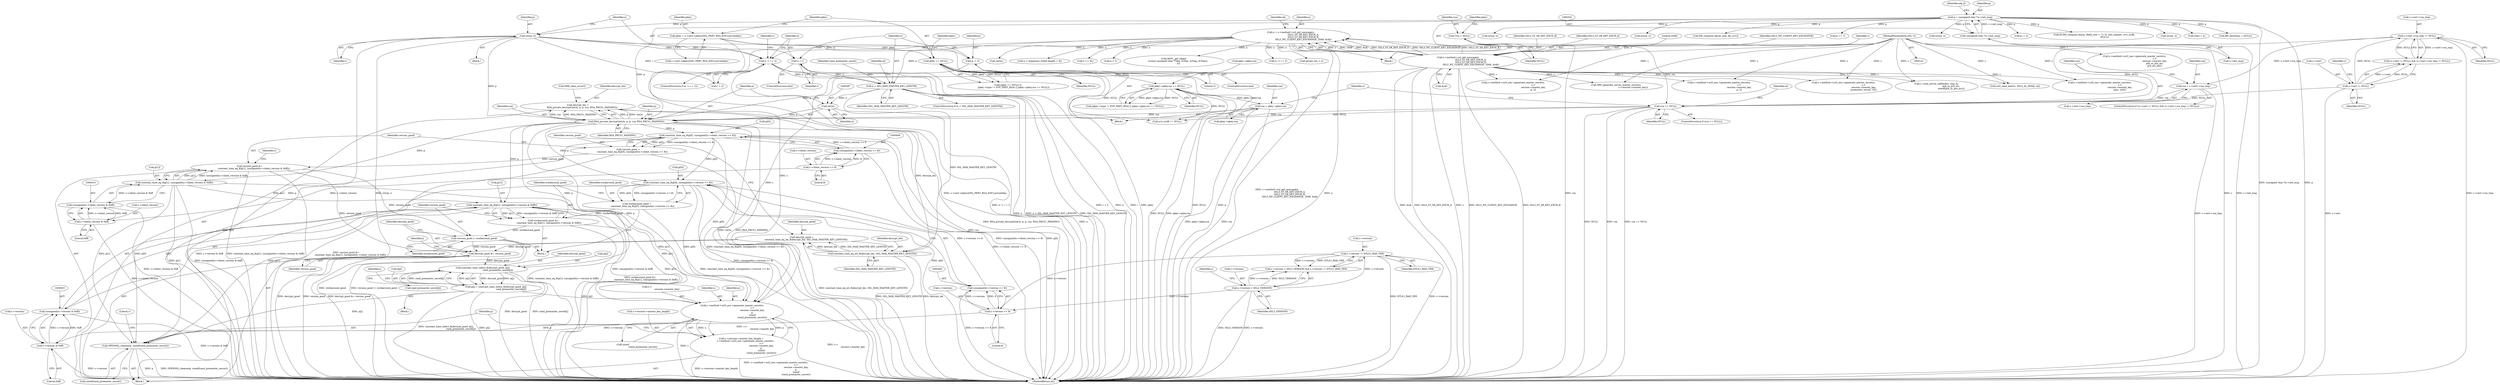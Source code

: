 digraph "0_openssl_3c66a669dfc7b3792f7af0758ea26fe8502ce70c@API" {
"1000462" [label="(Call,decrypt_good &= version_good)"];
"1000394" [label="(Call,decrypt_good =\n            constant_time_eq_int_8(decrypt_len, SSL_MAX_MASTER_KEY_LENGTH))"];
"1000396" [label="(Call,constant_time_eq_int_8(decrypt_len, SSL_MAX_MASTER_KEY_LENGTH))"];
"1000383" [label="(Call,decrypt_len =\n            RSA_private_decrypt((int)n, p, p, rsa, RSA_PKCS1_PADDING))"];
"1000385" [label="(Call,RSA_private_decrypt((int)n, p, p, rsa, RSA_PKCS1_PADDING))"];
"1000386" [label="(Call,(int)n)"];
"1000364" [label="(Call,n < SSL_MAX_MASTER_KEY_LENGTH)"];
"1000360" [label="(Call,n = i)"];
"1000330" [label="(Call,n2s(p, i))"];
"1000201" [label="(Call,p = (unsigned char *)s->init_msg)"];
"1000203" [label="(Call,(unsigned char *)s->init_msg)"];
"1000184" [label="(Call,n = s->method->ssl_get_message(s,\n                                   SSL3_ST_SR_KEY_EXCH_A,\n                                   SSL3_ST_SR_KEY_EXCH_B,\n                                   SSL3_MT_CLIENT_KEY_EXCHANGE, 2048, &ok))"];
"1000186" [label="(Call,s->method->ssl_get_message(s,\n                                   SSL3_ST_SR_KEY_EXCH_A,\n                                   SSL3_ST_SR_KEY_EXCH_B,\n                                   SSL3_MT_CLIENT_KEY_EXCHANGE, 2048, &ok))"];
"1000142" [label="(MethodParameterIn,SSL *s)"];
"1000334" [label="(Call,n != i + 2)"];
"1000356" [label="(Call,p -= 2)"];
"1000310" [label="(Call,rsa = pkey->pkey.rsa)"];
"1000295" [label="(Call,pkey->pkey.rsa == NULL)"];
"1000286" [label="(Call,pkey == NULL)"];
"1000273" [label="(Call,pkey = s->cert->pkeys[SSL_PKEY_RSA_ENC].privatekey)"];
"1000260" [label="(Call,rsa == NULL)"];
"1000252" [label="(Call,rsa = s->cert->rsa_tmp)"];
"1000245" [label="(Call,s->cert->rsa_tmp != NULL)"];
"1000240" [label="(Call,s->cert != NULL)"];
"1000151" [label="(Call,*rsa = NULL)"];
"1000459" [label="(Call,version_good |= workaround_good)"];
"1000412" [label="(Call,version_good &=\n            constant_time_eq_8(p[1], (unsigned)(s->client_version & 0xff)))"];
"1000399" [label="(Call,version_good =\n            constant_time_eq_8(p[0], (unsigned)(s->client_version >> 8)))"];
"1000401" [label="(Call,constant_time_eq_8(p[0], (unsigned)(s->client_version >> 8)))"];
"1000405" [label="(Call,(unsigned)(s->client_version >> 8))"];
"1000407" [label="(Call,s->client_version >> 8)"];
"1000414" [label="(Call,constant_time_eq_8(p[1], (unsigned)(s->client_version & 0xff)))"];
"1000418" [label="(Call,(unsigned)(s->client_version & 0xff))"];
"1000420" [label="(Call,s->client_version & 0xff)"];
"1000446" [label="(Call,workaround_good &=\n                constant_time_eq_8(p[1], (unsigned)(s->version & 0xff)))"];
"1000433" [label="(Call,workaround_good =\n                constant_time_eq_8(p[0], (unsigned)(s->version >> 8)))"];
"1000435" [label="(Call,constant_time_eq_8(p[0], (unsigned)(s->version >> 8)))"];
"1000439" [label="(Call,(unsigned)(s->version >> 8))"];
"1000441" [label="(Call,s->version >> 8)"];
"1000324" [label="(Call,s->version != DTLS1_BAD_VER)"];
"1000319" [label="(Call,s->version > SSL3_VERSION)"];
"1000448" [label="(Call,constant_time_eq_8(p[1], (unsigned)(s->version & 0xff)))"];
"1000452" [label="(Call,(unsigned)(s->version & 0xff))"];
"1000454" [label="(Call,s->version & 0xff)"];
"1000480" [label="(Call,constant_time_select_8(decrypt_good, p[j],\n                                          rand_premaster_secret[j]))"];
"1000476" [label="(Call,p[j] = constant_time_select_8(decrypt_good, p[j],\n                                          rand_premaster_secret[j]))"];
"1000494" [label="(Call,s->method->ssl3_enc->generate_master_secret(s,\n                                                        s->\n                                                        session->master_key,\n                                                        p,\n                                                        sizeof\n                                                        (rand_premaster_secret)))"];
"1000488" [label="(Call,s->session->master_key_length =\n            s->method->ssl3_enc->generate_master_secret(s,\n                                                        s->\n                                                        session->master_key,\n                                                        p,\n                                                        sizeof\n                                                        (rand_premaster_secret)))"];
"1000504" [label="(Call,OPENSSL_cleanse(p, sizeof(rand_premaster_secret)))"];
"1000449" [label="(Call,p[1])"];
"1000143" [label="(Block,)"];
"1000506" [label="(Call,sizeof(rand_premaster_secret))"];
"1000295" [label="(Call,pkey->pkey.rsa == NULL)"];
"1001566" [label="(Call,n2s(p, i))"];
"1000441" [label="(Call,s->version >> 8)"];
"1000454" [label="(Call,s->version & 0xff)"];
"1000407" [label="(Call,s->client_version >> 8)"];
"1000362" [label="(Identifier,i)"];
"1000191" [label="(Literal,2048)"];
"1000413" [label="(Identifier,version_good)"];
"1000254" [label="(Call,s->cert->rsa_tmp)"];
"1000246" [label="(Call,s->cert->rsa_tmp)"];
"1000253" [label="(Identifier,rsa)"];
"1000190" [label="(Identifier,SSL3_MT_CLIENT_KEY_EXCHANGE)"];
"1000431" [label="(Block,)"];
"1000274" [label="(Identifier,pkey)"];
"1000458" [label="(Literal,0xff)"];
"1000312" [label="(Call,pkey->pkey.rsa)"];
"1000532" [label="(Call,n2s(p, i))"];
"1002137" [label="(Call,ssl3_send_alert(s, SSL3_AL_FATAL, al))"];
"1000203" [label="(Call,(unsigned char *)s->init_msg)"];
"1000273" [label="(Call,pkey = s->cert->pkeys[SSL_PKEY_RSA_ENC].privatekey)"];
"1000414" [label="(Call,constant_time_eq_8(p[1], (unsigned)(s->client_version & 0xff)))"];
"1000415" [label="(Call,p[1])"];
"1000209" [label="(Identifier,alg_k)"];
"1000361" [label="(Identifier,n)"];
"1001570" [label="(Call,n != i + 2)"];
"1000421" [label="(Call,s->client_version)"];
"1000392" [label="(Identifier,RSA_PKCS1_PADDING)"];
"1000357" [label="(Identifier,p)"];
"1000196" [label="(Identifier,ok)"];
"1000481" [label="(Identifier,decrypt_good)"];
"1000187" [label="(Identifier,s)"];
"1000336" [label="(Call,i + 2)"];
"1000288" [label="(Identifier,NULL)"];
"1000495" [label="(Identifier,s)"];
"1000402" [label="(Call,p[0])"];
"1000424" [label="(Literal,0xff)"];
"1000482" [label="(Call,p[j])"];
"1000462" [label="(Call,decrypt_good &= version_good)"];
"1000393" [label="(Call,ERR_clear_error())"];
"1000418" [label="(Call,(unsigned)(s->client_version & 0xff))"];
"1000325" [label="(Call,s->version)"];
"1000261" [label="(Identifier,rsa)"];
"1000151" [label="(Call,*rsa = NULL)"];
"1000326" [label="(Identifier,s)"];
"1000296" [label="(Call,pkey->pkey.rsa)"];
"1000331" [label="(Identifier,p)"];
"1000442" [label="(Call,s->version)"];
"1000412" [label="(Call,version_good &=\n            constant_time_eq_8(p[1], (unsigned)(s->client_version & 0xff)))"];
"1000333" [label="(ControlStructure,if (n != i + 2))"];
"1000275" [label="(Call,s->cert->pkeys[SSL_PKEY_RSA_ENC].privatekey)"];
"1000334" [label="(Call,n != i + 2)"];
"1000364" [label="(Call,n < SSL_MAX_MASTER_KEY_LENGTH)"];
"1000360" [label="(Call,n = i)"];
"1000740" [label="(Call,DH_compute_key(p, pub, dh_srvr))"];
"1000420" [label="(Call,s->client_version & 0xff)"];
"1000488" [label="(Call,s->session->master_key_length =\n            s->method->ssl3_enc->generate_master_secret(s,\n                                                        s->\n                                                        session->master_key,\n                                                        p,\n                                                        sizeof\n                                                        (rand_premaster_secret)))"];
"1002135" [label="(Literal,1)"];
"1000391" [label="(Identifier,rsa)"];
"1001423" [label="(Call,p += 1)"];
"1000494" [label="(Call,s->method->ssl3_enc->generate_master_secret(s,\n                                                        s->\n                                                        session->master_key,\n                                                        p,\n                                                        sizeof\n                                                        (rand_premaster_secret)))"];
"1001810" [label="(Call,param_len > n)"];
"1000463" [label="(Identifier,decrypt_good)"];
"1000323" [label="(Identifier,SSL3_VERSION)"];
"1000398" [label="(Identifier,SSL_MAX_MASTER_KEY_LENGTH)"];
"1000390" [label="(Identifier,p)"];
"1000461" [label="(Identifier,workaround_good)"];
"1001801" [label="(Call,n2s(p, i))"];
"1000385" [label="(Call,RSA_private_decrypt((int)n, p, p, rsa, RSA_PKCS1_PADDING))"];
"1000575" [label="(Call,p -= 2)"];
"1001194" [label="(Call,s->method->ssl3_enc->generate_master_secret(s,\n                                                        s->\n                                                        session->master_key,\n                                                        pms, outl))"];
"1000156" [label="(Identifier,pkey)"];
"1000399" [label="(Call,version_good =\n            constant_time_eq_8(p[0], (unsigned)(s->client_version >> 8)))"];
"1000198" [label="(Call,(int)n)"];
"1000434" [label="(Identifier,workaround_good)"];
"1000239" [label="(Call,(s->cert != NULL) && (s->cert->rsa_tmp != NULL))"];
"1000265" [label="(Identifier,al)"];
"1000332" [label="(Identifier,i)"];
"1000446" [label="(Call,workaround_good &=\n                constant_time_eq_8(p[1], (unsigned)(s->version & 0xff)))"];
"1000324" [label="(Call,s->version != DTLS1_BAD_VER)"];
"1001475" [label="(Call,ECDH_compute_key(p, (field_size + 7) / 8, clnt_ecpoint, srvr_ecdh,\n                             NULL))"];
"1000856" [label="(Call,n < (long)(enc_ticket.length + 6))"];
"1000501" [label="(Identifier,p)"];
"1000452" [label="(Call,(unsigned)(s->version & 0xff))"];
"1000502" [label="(Call,sizeof\n                                                        (rand_premaster_secret))"];
"1000460" [label="(Identifier,version_good)"];
"1001525" [label="(Call,s->method->ssl3_enc->generate_master_secret(s,\n                                                        s->\n                                                        session->master_key,\n                                                        p, i))"];
"1000386" [label="(Call,(int)n)"];
"1000389" [label="(Identifier,p)"];
"1000847" [label="(Call,n2s(p, i))"];
"1000186" [label="(Call,s->method->ssl_get_message(s,\n                                   SSL3_ST_SR_KEY_EXCH_A,\n                                   SSL3_ST_SR_KEY_EXCH_B,\n                                   SSL3_MT_CLIENT_KEY_EXCHANGE, 2048, &ok))"];
"1000365" [label="(Identifier,n)"];
"1000142" [label="(MethodParameterIn,SSL *s)"];
"1000475" [label="(Block,)"];
"1000384" [label="(Identifier,decrypt_len)"];
"1000788" [label="(Call,s->method->ssl3_enc->generate_master_secret(s,\n                                                        s->\n                                                        session->master_key,\n                                                        p, i))"];
"1000251" [label="(Identifier,NULL)"];
"1000401" [label="(Call,constant_time_eq_8(p[0], (unsigned)(s->client_version >> 8)))"];
"1000480" [label="(Call,constant_time_select_8(decrypt_good, p[j],\n                                          rand_premaster_secret[j]))"];
"1000405" [label="(Call,(unsigned)(s->client_version >> 8))"];
"1000244" [label="(Identifier,NULL)"];
"1000285" [label="(Call,(pkey == NULL) ||\n                (pkey->type != EVP_PKEY_RSA) || (pkey->pkey.rsa == NULL))"];
"1000476" [label="(Call,p[j] = constant_time_select_8(decrypt_good, p[j],\n                                          rand_premaster_secret[j]))"];
"1000260" [label="(Call,rsa == NULL)"];
"1000248" [label="(Identifier,s)"];
"1000378" [label="(Identifier,rand_premaster_secret)"];
"1000474" [label="(Identifier,j)"];
"1000411" [label="(Literal,8)"];
"1000245" [label="(Call,s->cert->rsa_tmp != NULL)"];
"1000292" [label="(Identifier,pkey)"];
"1000287" [label="(Identifier,pkey)"];
"1000185" [label="(Identifier,n)"];
"1000436" [label="(Call,p[0])"];
"1000433" [label="(Call,workaround_good =\n                constant_time_eq_8(p[0], (unsigned)(s->version >> 8)))"];
"1000335" [label="(Identifier,n)"];
"1000223" [label="(Block,)"];
"1000189" [label="(Identifier,SSL3_ST_SR_KEY_EXCH_B)"];
"1000344" [label="(Identifier,s)"];
"1001346" [label="(Call,n == 0L)"];
"1000328" [label="(Identifier,DTLS1_BAD_VER)"];
"1000400" [label="(Identifier,version_good)"];
"1000192" [label="(Call,&ok)"];
"1000301" [label="(Identifier,NULL)"];
"1000272" [label="(Block,)"];
"1000238" [label="(ControlStructure,if ((s->cert != NULL) && (s->cert->rsa_tmp != NULL)))"];
"1000467" [label="(Identifier,j)"];
"1000330" [label="(Call,n2s(p, i))"];
"1000445" [label="(Literal,8)"];
"1001914" [label="(Call,SRP_generate_server_master_secret(s,\n                                               s->session->master_key))"];
"1000240" [label="(Call,s->cert != NULL)"];
"1000394" [label="(Call,decrypt_good =\n            constant_time_eq_int_8(decrypt_len, SSL_MAX_MASTER_KEY_LENGTH))"];
"1000202" [label="(Identifier,p)"];
"1002082" [label="(Call,s->method->ssl3_enc->generate_master_secret(s,\n                                                        s->\n                                                        session->master_key,\n                                                        premaster_secret, 32))"];
"1000201" [label="(Call,p = (unsigned char *)s->init_msg)"];
"1000356" [label="(Call,p -= 2)"];
"1000395" [label="(Identifier,decrypt_good)"];
"1000383" [label="(Call,decrypt_len =\n            RSA_private_decrypt((int)n, p, p, rsa, RSA_PKCS1_PADDING))"];
"1000528" [label="(Call,n > 1)"];
"1000408" [label="(Call,s->client_version)"];
"1000321" [label="(Identifier,s)"];
"1000289" [label="(Call,(pkey->type != EVP_PKEY_RSA) || (pkey->pkey.rsa == NULL))"];
"1000205" [label="(Call,s->init_msg)"];
"1000184" [label="(Call,n = s->method->ssl_get_message(s,\n                                   SSL3_ST_SR_KEY_EXCH_A,\n                                   SSL3_ST_SR_KEY_EXCH_B,\n                                   SSL3_MT_CLIENT_KEY_EXCHANGE, 2048, &ok))"];
"1000318" [label="(Call,s->version > SSL3_VERSION && s->version != DTLS1_BAD_VER)"];
"1002147" [label="(Call,srvr_ecdh != NULL)"];
"1000153" [label="(Identifier,NULL)"];
"1000241" [label="(Call,s->cert)"];
"1000428" [label="(Identifier,s)"];
"1000489" [label="(Call,s->session->master_key_length)"];
"1000319" [label="(Call,s->version > SSL3_VERSION)"];
"1002030" [label="(Call,ASN1_get_object\n            ((const unsigned char **)&p, &Tlen, &Ttag, &Tclass,\n             n))"];
"1000355" [label="(ControlStructure,else)"];
"1000504" [label="(Call,OPENSSL_cleanse(p, sizeof(rand_premaster_secret)))"];
"1000311" [label="(Identifier,rsa)"];
"1000363" [label="(ControlStructure,if (n < SSL_MAX_MASTER_KEY_LENGTH))"];
"1000447" [label="(Identifier,workaround_good)"];
"1000477" [label="(Call,p[j])"];
"1000448" [label="(Call,constant_time_eq_8(p[1], (unsigned)(s->version & 0xff)))"];
"1000485" [label="(Call,rand_premaster_secret[j])"];
"1001772" [label="(Call,s->method->ssl3_enc->generate_master_secret(s,\n                                                        s->\n                                                        session->master_key,\n                                                        psk_or_pre_ms,\n                                                        pre_ms_len))"];
"1000369" [label="(Identifier,al)"];
"1002162" [label="(MethodReturn,int)"];
"1000310" [label="(Call,rsa = pkey->pkey.rsa)"];
"1000496" [label="(Call,s->\n                                                        session->master_key)"];
"1000464" [label="(Identifier,version_good)"];
"1000397" [label="(Identifier,decrypt_len)"];
"1000262" [label="(Identifier,NULL)"];
"1000435" [label="(Call,constant_time_eq_8(p[0], (unsigned)(s->version >> 8)))"];
"1000152" [label="(Identifier,rsa)"];
"1000455" [label="(Call,s->version)"];
"1000388" [label="(Identifier,n)"];
"1000396" [label="(Call,constant_time_eq_int_8(decrypt_len, SSL_MAX_MASTER_KEY_LENGTH))"];
"1000286" [label="(Call,pkey == NULL)"];
"1002055" [label="(Call,start = p)"];
"1000505" [label="(Identifier,p)"];
"1000259" [label="(ControlStructure,if (rsa == NULL))"];
"1000725" [label="(Call,BN_bin2bn(p, i, NULL))"];
"1001616" [label="(Call,s->psk_server_callback(s, tmp_id,\n                                         psk_or_pre_ms,\n                                         sizeof(psk_or_pre_ms)))"];
"1000329" [label="(Block,)"];
"1000188" [label="(Identifier,SSL3_ST_SR_KEY_EXCH_A)"];
"1000320" [label="(Call,s->version)"];
"1000358" [label="(Literal,2)"];
"1000439" [label="(Call,(unsigned)(s->version >> 8))"];
"1000252" [label="(Call,rsa = s->cert->rsa_tmp)"];
"1000359" [label="(ControlStructure,else)"];
"1000459" [label="(Call,version_good |= workaround_good)"];
"1000366" [label="(Identifier,SSL_MAX_MASTER_KEY_LENGTH)"];
"1000462" -> "1000223"  [label="AST: "];
"1000462" -> "1000464"  [label="CFG: "];
"1000463" -> "1000462"  [label="AST: "];
"1000464" -> "1000462"  [label="AST: "];
"1000467" -> "1000462"  [label="CFG: "];
"1000462" -> "1002162"  [label="DDG: decrypt_good"];
"1000462" -> "1002162"  [label="DDG: version_good"];
"1000462" -> "1002162"  [label="DDG: decrypt_good &= version_good"];
"1000394" -> "1000462"  [label="DDG: decrypt_good"];
"1000459" -> "1000462"  [label="DDG: version_good"];
"1000412" -> "1000462"  [label="DDG: version_good"];
"1000462" -> "1000480"  [label="DDG: decrypt_good"];
"1000394" -> "1000223"  [label="AST: "];
"1000394" -> "1000396"  [label="CFG: "];
"1000395" -> "1000394"  [label="AST: "];
"1000396" -> "1000394"  [label="AST: "];
"1000400" -> "1000394"  [label="CFG: "];
"1000394" -> "1002162"  [label="DDG: constant_time_eq_int_8(decrypt_len, SSL_MAX_MASTER_KEY_LENGTH)"];
"1000396" -> "1000394"  [label="DDG: decrypt_len"];
"1000396" -> "1000394"  [label="DDG: SSL_MAX_MASTER_KEY_LENGTH"];
"1000396" -> "1000398"  [label="CFG: "];
"1000397" -> "1000396"  [label="AST: "];
"1000398" -> "1000396"  [label="AST: "];
"1000396" -> "1002162"  [label="DDG: decrypt_len"];
"1000396" -> "1002162"  [label="DDG: SSL_MAX_MASTER_KEY_LENGTH"];
"1000383" -> "1000396"  [label="DDG: decrypt_len"];
"1000364" -> "1000396"  [label="DDG: SSL_MAX_MASTER_KEY_LENGTH"];
"1000383" -> "1000223"  [label="AST: "];
"1000383" -> "1000385"  [label="CFG: "];
"1000384" -> "1000383"  [label="AST: "];
"1000385" -> "1000383"  [label="AST: "];
"1000393" -> "1000383"  [label="CFG: "];
"1000383" -> "1002162"  [label="DDG: RSA_private_decrypt((int)n, p, p, rsa, RSA_PKCS1_PADDING)"];
"1000385" -> "1000383"  [label="DDG: p"];
"1000385" -> "1000383"  [label="DDG: (int)n"];
"1000385" -> "1000383"  [label="DDG: rsa"];
"1000385" -> "1000383"  [label="DDG: RSA_PKCS1_PADDING"];
"1000385" -> "1000392"  [label="CFG: "];
"1000386" -> "1000385"  [label="AST: "];
"1000389" -> "1000385"  [label="AST: "];
"1000390" -> "1000385"  [label="AST: "];
"1000391" -> "1000385"  [label="AST: "];
"1000392" -> "1000385"  [label="AST: "];
"1000385" -> "1002162"  [label="DDG: RSA_PKCS1_PADDING"];
"1000385" -> "1002162"  [label="DDG: rsa"];
"1000385" -> "1002162"  [label="DDG: (int)n"];
"1000386" -> "1000385"  [label="DDG: n"];
"1000330" -> "1000385"  [label="DDG: p"];
"1000356" -> "1000385"  [label="DDG: p"];
"1000201" -> "1000385"  [label="DDG: p"];
"1000310" -> "1000385"  [label="DDG: rsa"];
"1000260" -> "1000385"  [label="DDG: rsa"];
"1000385" -> "1000401"  [label="DDG: p"];
"1000385" -> "1000414"  [label="DDG: p"];
"1000385" -> "1000435"  [label="DDG: p"];
"1000385" -> "1000448"  [label="DDG: p"];
"1000385" -> "1000480"  [label="DDG: p"];
"1000385" -> "1000494"  [label="DDG: p"];
"1000386" -> "1000388"  [label="CFG: "];
"1000387" -> "1000386"  [label="AST: "];
"1000388" -> "1000386"  [label="AST: "];
"1000389" -> "1000386"  [label="CFG: "];
"1000386" -> "1002162"  [label="DDG: n"];
"1000364" -> "1000386"  [label="DDG: n"];
"1000364" -> "1000363"  [label="AST: "];
"1000364" -> "1000366"  [label="CFG: "];
"1000365" -> "1000364"  [label="AST: "];
"1000366" -> "1000364"  [label="AST: "];
"1000369" -> "1000364"  [label="CFG: "];
"1000378" -> "1000364"  [label="CFG: "];
"1000364" -> "1002162"  [label="DDG: n"];
"1000364" -> "1002162"  [label="DDG: n < SSL_MAX_MASTER_KEY_LENGTH"];
"1000364" -> "1002162"  [label="DDG: SSL_MAX_MASTER_KEY_LENGTH"];
"1000360" -> "1000364"  [label="DDG: n"];
"1000184" -> "1000364"  [label="DDG: n"];
"1000334" -> "1000364"  [label="DDG: n"];
"1000360" -> "1000359"  [label="AST: "];
"1000360" -> "1000362"  [label="CFG: "];
"1000361" -> "1000360"  [label="AST: "];
"1000362" -> "1000360"  [label="AST: "];
"1000365" -> "1000360"  [label="CFG: "];
"1000360" -> "1002162"  [label="DDG: i"];
"1000330" -> "1000360"  [label="DDG: i"];
"1000330" -> "1000329"  [label="AST: "];
"1000330" -> "1000332"  [label="CFG: "];
"1000331" -> "1000330"  [label="AST: "];
"1000332" -> "1000330"  [label="AST: "];
"1000335" -> "1000330"  [label="CFG: "];
"1000330" -> "1002162"  [label="DDG: p"];
"1000330" -> "1002162"  [label="DDG: n2s(p, i)"];
"1000201" -> "1000330"  [label="DDG: p"];
"1000330" -> "1000334"  [label="DDG: i"];
"1000330" -> "1000336"  [label="DDG: i"];
"1000330" -> "1000356"  [label="DDG: p"];
"1000201" -> "1000143"  [label="AST: "];
"1000201" -> "1000203"  [label="CFG: "];
"1000202" -> "1000201"  [label="AST: "];
"1000203" -> "1000201"  [label="AST: "];
"1000209" -> "1000201"  [label="CFG: "];
"1000201" -> "1002162"  [label="DDG: (unsigned char *)s->init_msg"];
"1000201" -> "1002162"  [label="DDG: p"];
"1000203" -> "1000201"  [label="DDG: s->init_msg"];
"1000201" -> "1000532"  [label="DDG: p"];
"1000201" -> "1000575"  [label="DDG: p"];
"1000201" -> "1000725"  [label="DDG: p"];
"1000201" -> "1000740"  [label="DDG: p"];
"1000201" -> "1000847"  [label="DDG: p"];
"1000201" -> "1001423"  [label="DDG: p"];
"1000201" -> "1001475"  [label="DDG: p"];
"1000201" -> "1001566"  [label="DDG: p"];
"1000201" -> "1001801"  [label="DDG: p"];
"1000201" -> "1002055"  [label="DDG: p"];
"1000203" -> "1000205"  [label="CFG: "];
"1000204" -> "1000203"  [label="AST: "];
"1000205" -> "1000203"  [label="AST: "];
"1000203" -> "1002162"  [label="DDG: s->init_msg"];
"1000184" -> "1000143"  [label="AST: "];
"1000184" -> "1000186"  [label="CFG: "];
"1000185" -> "1000184"  [label="AST: "];
"1000186" -> "1000184"  [label="AST: "];
"1000196" -> "1000184"  [label="CFG: "];
"1000184" -> "1002162"  [label="DDG: s->method->ssl_get_message(s,\n                                   SSL3_ST_SR_KEY_EXCH_A,\n                                   SSL3_ST_SR_KEY_EXCH_B,\n                                   SSL3_MT_CLIENT_KEY_EXCHANGE, 2048, &ok)"];
"1000184" -> "1002162"  [label="DDG: n"];
"1000186" -> "1000184"  [label="DDG: s"];
"1000186" -> "1000184"  [label="DDG: 2048"];
"1000186" -> "1000184"  [label="DDG: &ok"];
"1000186" -> "1000184"  [label="DDG: SSL3_ST_SR_KEY_EXCH_A"];
"1000186" -> "1000184"  [label="DDG: SSL3_MT_CLIENT_KEY_EXCHANGE"];
"1000186" -> "1000184"  [label="DDG: SSL3_ST_SR_KEY_EXCH_B"];
"1000184" -> "1000198"  [label="DDG: n"];
"1000184" -> "1000334"  [label="DDG: n"];
"1000184" -> "1000528"  [label="DDG: n"];
"1000184" -> "1000856"  [label="DDG: n"];
"1000184" -> "1001346"  [label="DDG: n"];
"1000184" -> "1001570"  [label="DDG: n"];
"1000184" -> "1001810"  [label="DDG: n"];
"1000184" -> "1002030"  [label="DDG: n"];
"1000186" -> "1000192"  [label="CFG: "];
"1000187" -> "1000186"  [label="AST: "];
"1000188" -> "1000186"  [label="AST: "];
"1000189" -> "1000186"  [label="AST: "];
"1000190" -> "1000186"  [label="AST: "];
"1000191" -> "1000186"  [label="AST: "];
"1000192" -> "1000186"  [label="AST: "];
"1000186" -> "1002162"  [label="DDG: SSL3_ST_SR_KEY_EXCH_A"];
"1000186" -> "1002162"  [label="DDG: s"];
"1000186" -> "1002162"  [label="DDG: SSL3_MT_CLIENT_KEY_EXCHANGE"];
"1000186" -> "1002162"  [label="DDG: SSL3_ST_SR_KEY_EXCH_B"];
"1000186" -> "1002162"  [label="DDG: &ok"];
"1000142" -> "1000186"  [label="DDG: s"];
"1000186" -> "1000494"  [label="DDG: s"];
"1000186" -> "1000788"  [label="DDG: s"];
"1000186" -> "1001194"  [label="DDG: s"];
"1000186" -> "1001525"  [label="DDG: s"];
"1000186" -> "1001616"  [label="DDG: s"];
"1000186" -> "1001914"  [label="DDG: s"];
"1000186" -> "1002082"  [label="DDG: s"];
"1000186" -> "1002137"  [label="DDG: s"];
"1000142" -> "1000141"  [label="AST: "];
"1000142" -> "1002162"  [label="DDG: s"];
"1000142" -> "1000494"  [label="DDG: s"];
"1000142" -> "1000788"  [label="DDG: s"];
"1000142" -> "1001194"  [label="DDG: s"];
"1000142" -> "1001525"  [label="DDG: s"];
"1000142" -> "1001616"  [label="DDG: s"];
"1000142" -> "1001772"  [label="DDG: s"];
"1000142" -> "1001914"  [label="DDG: s"];
"1000142" -> "1002082"  [label="DDG: s"];
"1000142" -> "1002137"  [label="DDG: s"];
"1000334" -> "1000333"  [label="AST: "];
"1000334" -> "1000336"  [label="CFG: "];
"1000335" -> "1000334"  [label="AST: "];
"1000336" -> "1000334"  [label="AST: "];
"1000344" -> "1000334"  [label="CFG: "];
"1000361" -> "1000334"  [label="CFG: "];
"1000334" -> "1002162"  [label="DDG: n != i + 2"];
"1000334" -> "1002162"  [label="DDG: i + 2"];
"1000334" -> "1002162"  [label="DDG: n"];
"1000356" -> "1000355"  [label="AST: "];
"1000356" -> "1000358"  [label="CFG: "];
"1000357" -> "1000356"  [label="AST: "];
"1000358" -> "1000356"  [label="AST: "];
"1000365" -> "1000356"  [label="CFG: "];
"1000356" -> "1002162"  [label="DDG: p"];
"1000310" -> "1000272"  [label="AST: "];
"1000310" -> "1000312"  [label="CFG: "];
"1000311" -> "1000310"  [label="AST: "];
"1000312" -> "1000310"  [label="AST: "];
"1000321" -> "1000310"  [label="CFG: "];
"1000310" -> "1002162"  [label="DDG: pkey->pkey.rsa"];
"1000310" -> "1002162"  [label="DDG: rsa"];
"1000295" -> "1000310"  [label="DDG: pkey->pkey.rsa"];
"1000295" -> "1000289"  [label="AST: "];
"1000295" -> "1000301"  [label="CFG: "];
"1000296" -> "1000295"  [label="AST: "];
"1000301" -> "1000295"  [label="AST: "];
"1000289" -> "1000295"  [label="CFG: "];
"1000295" -> "1002162"  [label="DDG: pkey->pkey.rsa"];
"1000295" -> "1002162"  [label="DDG: NULL"];
"1000295" -> "1000289"  [label="DDG: pkey->pkey.rsa"];
"1000295" -> "1000289"  [label="DDG: NULL"];
"1000286" -> "1000295"  [label="DDG: NULL"];
"1000295" -> "1002147"  [label="DDG: NULL"];
"1000286" -> "1000285"  [label="AST: "];
"1000286" -> "1000288"  [label="CFG: "];
"1000287" -> "1000286"  [label="AST: "];
"1000288" -> "1000286"  [label="AST: "];
"1000292" -> "1000286"  [label="CFG: "];
"1000285" -> "1000286"  [label="CFG: "];
"1000286" -> "1002162"  [label="DDG: pkey"];
"1000286" -> "1002162"  [label="DDG: NULL"];
"1000286" -> "1000285"  [label="DDG: pkey"];
"1000286" -> "1000285"  [label="DDG: NULL"];
"1000273" -> "1000286"  [label="DDG: pkey"];
"1000286" -> "1002147"  [label="DDG: NULL"];
"1000273" -> "1000272"  [label="AST: "];
"1000273" -> "1000275"  [label="CFG: "];
"1000274" -> "1000273"  [label="AST: "];
"1000275" -> "1000273"  [label="AST: "];
"1000287" -> "1000273"  [label="CFG: "];
"1000273" -> "1002162"  [label="DDG: s->cert->pkeys[SSL_PKEY_RSA_ENC].privatekey"];
"1000260" -> "1000259"  [label="AST: "];
"1000260" -> "1000262"  [label="CFG: "];
"1000261" -> "1000260"  [label="AST: "];
"1000262" -> "1000260"  [label="AST: "];
"1000265" -> "1000260"  [label="CFG: "];
"1000321" -> "1000260"  [label="CFG: "];
"1000260" -> "1002162"  [label="DDG: rsa == NULL"];
"1000260" -> "1002162"  [label="DDG: NULL"];
"1000260" -> "1002162"  [label="DDG: rsa"];
"1000252" -> "1000260"  [label="DDG: rsa"];
"1000151" -> "1000260"  [label="DDG: rsa"];
"1000245" -> "1000260"  [label="DDG: NULL"];
"1000240" -> "1000260"  [label="DDG: NULL"];
"1000260" -> "1002147"  [label="DDG: NULL"];
"1000252" -> "1000238"  [label="AST: "];
"1000252" -> "1000254"  [label="CFG: "];
"1000253" -> "1000252"  [label="AST: "];
"1000254" -> "1000252"  [label="AST: "];
"1000261" -> "1000252"  [label="CFG: "];
"1000252" -> "1002162"  [label="DDG: s->cert->rsa_tmp"];
"1000245" -> "1000252"  [label="DDG: s->cert->rsa_tmp"];
"1000245" -> "1000239"  [label="AST: "];
"1000245" -> "1000251"  [label="CFG: "];
"1000246" -> "1000245"  [label="AST: "];
"1000251" -> "1000245"  [label="AST: "];
"1000239" -> "1000245"  [label="CFG: "];
"1000245" -> "1002162"  [label="DDG: s->cert->rsa_tmp"];
"1000245" -> "1000239"  [label="DDG: s->cert->rsa_tmp"];
"1000245" -> "1000239"  [label="DDG: NULL"];
"1000240" -> "1000245"  [label="DDG: NULL"];
"1000240" -> "1000239"  [label="AST: "];
"1000240" -> "1000244"  [label="CFG: "];
"1000241" -> "1000240"  [label="AST: "];
"1000244" -> "1000240"  [label="AST: "];
"1000248" -> "1000240"  [label="CFG: "];
"1000239" -> "1000240"  [label="CFG: "];
"1000240" -> "1002162"  [label="DDG: s->cert"];
"1000240" -> "1000239"  [label="DDG: s->cert"];
"1000240" -> "1000239"  [label="DDG: NULL"];
"1000151" -> "1000143"  [label="AST: "];
"1000151" -> "1000153"  [label="CFG: "];
"1000152" -> "1000151"  [label="AST: "];
"1000153" -> "1000151"  [label="AST: "];
"1000156" -> "1000151"  [label="CFG: "];
"1000151" -> "1002162"  [label="DDG: rsa"];
"1000459" -> "1000431"  [label="AST: "];
"1000459" -> "1000461"  [label="CFG: "];
"1000460" -> "1000459"  [label="AST: "];
"1000461" -> "1000459"  [label="AST: "];
"1000463" -> "1000459"  [label="CFG: "];
"1000459" -> "1002162"  [label="DDG: workaround_good"];
"1000459" -> "1002162"  [label="DDG: version_good |= workaround_good"];
"1000412" -> "1000459"  [label="DDG: version_good"];
"1000446" -> "1000459"  [label="DDG: workaround_good"];
"1000412" -> "1000223"  [label="AST: "];
"1000412" -> "1000414"  [label="CFG: "];
"1000413" -> "1000412"  [label="AST: "];
"1000414" -> "1000412"  [label="AST: "];
"1000428" -> "1000412"  [label="CFG: "];
"1000412" -> "1002162"  [label="DDG: version_good &=\n            constant_time_eq_8(p[1], (unsigned)(s->client_version & 0xff))"];
"1000412" -> "1002162"  [label="DDG: constant_time_eq_8(p[1], (unsigned)(s->client_version & 0xff))"];
"1000399" -> "1000412"  [label="DDG: version_good"];
"1000414" -> "1000412"  [label="DDG: p[1]"];
"1000414" -> "1000412"  [label="DDG: (unsigned)(s->client_version & 0xff)"];
"1000399" -> "1000223"  [label="AST: "];
"1000399" -> "1000401"  [label="CFG: "];
"1000400" -> "1000399"  [label="AST: "];
"1000401" -> "1000399"  [label="AST: "];
"1000413" -> "1000399"  [label="CFG: "];
"1000399" -> "1002162"  [label="DDG: constant_time_eq_8(p[0], (unsigned)(s->client_version >> 8))"];
"1000401" -> "1000399"  [label="DDG: p[0]"];
"1000401" -> "1000399"  [label="DDG: (unsigned)(s->client_version >> 8)"];
"1000401" -> "1000405"  [label="CFG: "];
"1000402" -> "1000401"  [label="AST: "];
"1000405" -> "1000401"  [label="AST: "];
"1000401" -> "1002162"  [label="DDG: (unsigned)(s->client_version >> 8)"];
"1000401" -> "1002162"  [label="DDG: p[0]"];
"1000405" -> "1000401"  [label="DDG: s->client_version >> 8"];
"1000401" -> "1000435"  [label="DDG: p[0]"];
"1000401" -> "1000494"  [label="DDG: p[0]"];
"1000401" -> "1000504"  [label="DDG: p[0]"];
"1000405" -> "1000407"  [label="CFG: "];
"1000406" -> "1000405"  [label="AST: "];
"1000407" -> "1000405"  [label="AST: "];
"1000405" -> "1002162"  [label="DDG: s->client_version >> 8"];
"1000407" -> "1000405"  [label="DDG: s->client_version"];
"1000407" -> "1000405"  [label="DDG: 8"];
"1000407" -> "1000411"  [label="CFG: "];
"1000408" -> "1000407"  [label="AST: "];
"1000411" -> "1000407"  [label="AST: "];
"1000407" -> "1000420"  [label="DDG: s->client_version"];
"1000414" -> "1000418"  [label="CFG: "];
"1000415" -> "1000414"  [label="AST: "];
"1000418" -> "1000414"  [label="AST: "];
"1000414" -> "1002162"  [label="DDG: (unsigned)(s->client_version & 0xff)"];
"1000414" -> "1002162"  [label="DDG: p[1]"];
"1000418" -> "1000414"  [label="DDG: s->client_version & 0xff"];
"1000414" -> "1000448"  [label="DDG: p[1]"];
"1000414" -> "1000494"  [label="DDG: p[1]"];
"1000414" -> "1000504"  [label="DDG: p[1]"];
"1000418" -> "1000420"  [label="CFG: "];
"1000419" -> "1000418"  [label="AST: "];
"1000420" -> "1000418"  [label="AST: "];
"1000418" -> "1002162"  [label="DDG: s->client_version & 0xff"];
"1000420" -> "1000418"  [label="DDG: s->client_version"];
"1000420" -> "1000418"  [label="DDG: 0xff"];
"1000420" -> "1000424"  [label="CFG: "];
"1000421" -> "1000420"  [label="AST: "];
"1000424" -> "1000420"  [label="AST: "];
"1000420" -> "1002162"  [label="DDG: s->client_version"];
"1000446" -> "1000431"  [label="AST: "];
"1000446" -> "1000448"  [label="CFG: "];
"1000447" -> "1000446"  [label="AST: "];
"1000448" -> "1000446"  [label="AST: "];
"1000460" -> "1000446"  [label="CFG: "];
"1000446" -> "1002162"  [label="DDG: workaround_good &=\n                constant_time_eq_8(p[1], (unsigned)(s->version & 0xff))"];
"1000446" -> "1002162"  [label="DDG: constant_time_eq_8(p[1], (unsigned)(s->version & 0xff))"];
"1000433" -> "1000446"  [label="DDG: workaround_good"];
"1000448" -> "1000446"  [label="DDG: p[1]"];
"1000448" -> "1000446"  [label="DDG: (unsigned)(s->version & 0xff)"];
"1000433" -> "1000431"  [label="AST: "];
"1000433" -> "1000435"  [label="CFG: "];
"1000434" -> "1000433"  [label="AST: "];
"1000435" -> "1000433"  [label="AST: "];
"1000447" -> "1000433"  [label="CFG: "];
"1000433" -> "1002162"  [label="DDG: constant_time_eq_8(p[0], (unsigned)(s->version >> 8))"];
"1000435" -> "1000433"  [label="DDG: p[0]"];
"1000435" -> "1000433"  [label="DDG: (unsigned)(s->version >> 8)"];
"1000435" -> "1000439"  [label="CFG: "];
"1000436" -> "1000435"  [label="AST: "];
"1000439" -> "1000435"  [label="AST: "];
"1000435" -> "1002162"  [label="DDG: p[0]"];
"1000435" -> "1002162"  [label="DDG: (unsigned)(s->version >> 8)"];
"1000439" -> "1000435"  [label="DDG: s->version >> 8"];
"1000435" -> "1000494"  [label="DDG: p[0]"];
"1000435" -> "1000504"  [label="DDG: p[0]"];
"1000439" -> "1000441"  [label="CFG: "];
"1000440" -> "1000439"  [label="AST: "];
"1000441" -> "1000439"  [label="AST: "];
"1000439" -> "1002162"  [label="DDG: s->version >> 8"];
"1000441" -> "1000439"  [label="DDG: s->version"];
"1000441" -> "1000439"  [label="DDG: 8"];
"1000441" -> "1000445"  [label="CFG: "];
"1000442" -> "1000441"  [label="AST: "];
"1000445" -> "1000441"  [label="AST: "];
"1000324" -> "1000441"  [label="DDG: s->version"];
"1000319" -> "1000441"  [label="DDG: s->version"];
"1000441" -> "1000454"  [label="DDG: s->version"];
"1000324" -> "1000318"  [label="AST: "];
"1000324" -> "1000328"  [label="CFG: "];
"1000325" -> "1000324"  [label="AST: "];
"1000328" -> "1000324"  [label="AST: "];
"1000318" -> "1000324"  [label="CFG: "];
"1000324" -> "1002162"  [label="DDG: DTLS1_BAD_VER"];
"1000324" -> "1002162"  [label="DDG: s->version"];
"1000324" -> "1000318"  [label="DDG: s->version"];
"1000324" -> "1000318"  [label="DDG: DTLS1_BAD_VER"];
"1000319" -> "1000324"  [label="DDG: s->version"];
"1000319" -> "1000318"  [label="AST: "];
"1000319" -> "1000323"  [label="CFG: "];
"1000320" -> "1000319"  [label="AST: "];
"1000323" -> "1000319"  [label="AST: "];
"1000326" -> "1000319"  [label="CFG: "];
"1000318" -> "1000319"  [label="CFG: "];
"1000319" -> "1002162"  [label="DDG: SSL3_VERSION"];
"1000319" -> "1002162"  [label="DDG: s->version"];
"1000319" -> "1000318"  [label="DDG: s->version"];
"1000319" -> "1000318"  [label="DDG: SSL3_VERSION"];
"1000448" -> "1000452"  [label="CFG: "];
"1000449" -> "1000448"  [label="AST: "];
"1000452" -> "1000448"  [label="AST: "];
"1000448" -> "1002162"  [label="DDG: (unsigned)(s->version & 0xff)"];
"1000448" -> "1002162"  [label="DDG: p[1]"];
"1000452" -> "1000448"  [label="DDG: s->version & 0xff"];
"1000448" -> "1000494"  [label="DDG: p[1]"];
"1000448" -> "1000504"  [label="DDG: p[1]"];
"1000452" -> "1000454"  [label="CFG: "];
"1000453" -> "1000452"  [label="AST: "];
"1000454" -> "1000452"  [label="AST: "];
"1000452" -> "1002162"  [label="DDG: s->version & 0xff"];
"1000454" -> "1000452"  [label="DDG: s->version"];
"1000454" -> "1000452"  [label="DDG: 0xff"];
"1000454" -> "1000458"  [label="CFG: "];
"1000455" -> "1000454"  [label="AST: "];
"1000458" -> "1000454"  [label="AST: "];
"1000454" -> "1002162"  [label="DDG: s->version"];
"1000480" -> "1000476"  [label="AST: "];
"1000480" -> "1000485"  [label="CFG: "];
"1000481" -> "1000480"  [label="AST: "];
"1000482" -> "1000480"  [label="AST: "];
"1000485" -> "1000480"  [label="AST: "];
"1000476" -> "1000480"  [label="CFG: "];
"1000480" -> "1002162"  [label="DDG: decrypt_good"];
"1000480" -> "1002162"  [label="DDG: rand_premaster_secret[j]"];
"1000480" -> "1000476"  [label="DDG: decrypt_good"];
"1000480" -> "1000476"  [label="DDG: p[j]"];
"1000480" -> "1000476"  [label="DDG: rand_premaster_secret[j]"];
"1000476" -> "1000480"  [label="DDG: p[j]"];
"1000476" -> "1000475"  [label="AST: "];
"1000477" -> "1000476"  [label="AST: "];
"1000474" -> "1000476"  [label="CFG: "];
"1000476" -> "1002162"  [label="DDG: p[j]"];
"1000476" -> "1002162"  [label="DDG: constant_time_select_8(decrypt_good, p[j],\n                                          rand_premaster_secret[j])"];
"1000476" -> "1000494"  [label="DDG: p[j]"];
"1000476" -> "1000504"  [label="DDG: p[j]"];
"1000494" -> "1000488"  [label="AST: "];
"1000494" -> "1000502"  [label="CFG: "];
"1000495" -> "1000494"  [label="AST: "];
"1000496" -> "1000494"  [label="AST: "];
"1000501" -> "1000494"  [label="AST: "];
"1000502" -> "1000494"  [label="AST: "];
"1000488" -> "1000494"  [label="CFG: "];
"1000494" -> "1002162"  [label="DDG: s->\n                                                        session->master_key"];
"1000494" -> "1002162"  [label="DDG: s"];
"1000494" -> "1000488"  [label="DDG: s"];
"1000494" -> "1000488"  [label="DDG: s->\n                                                        session->master_key"];
"1000494" -> "1000488"  [label="DDG: p"];
"1000494" -> "1000504"  [label="DDG: p"];
"1000488" -> "1000223"  [label="AST: "];
"1000489" -> "1000488"  [label="AST: "];
"1000505" -> "1000488"  [label="CFG: "];
"1000488" -> "1002162"  [label="DDG: s->session->master_key_length"];
"1000488" -> "1002162"  [label="DDG: s->method->ssl3_enc->generate_master_secret(s,\n                                                        s->\n                                                        session->master_key,\n                                                        p,\n                                                        sizeof\n                                                        (rand_premaster_secret))"];
"1000504" -> "1000223"  [label="AST: "];
"1000504" -> "1000506"  [label="CFG: "];
"1000505" -> "1000504"  [label="AST: "];
"1000506" -> "1000504"  [label="AST: "];
"1002135" -> "1000504"  [label="CFG: "];
"1000504" -> "1002162"  [label="DDG: p"];
"1000504" -> "1002162"  [label="DDG: OPENSSL_cleanse(p, sizeof(rand_premaster_secret))"];
}
